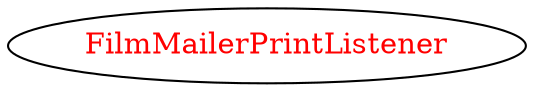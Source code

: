 digraph dependencyGraph {
 concentrate=true;
 ranksep="2.0";
 rankdir="LR"; 
 splines="ortho";
"FilmMailerPrintListener" [fontcolor="red"];
}